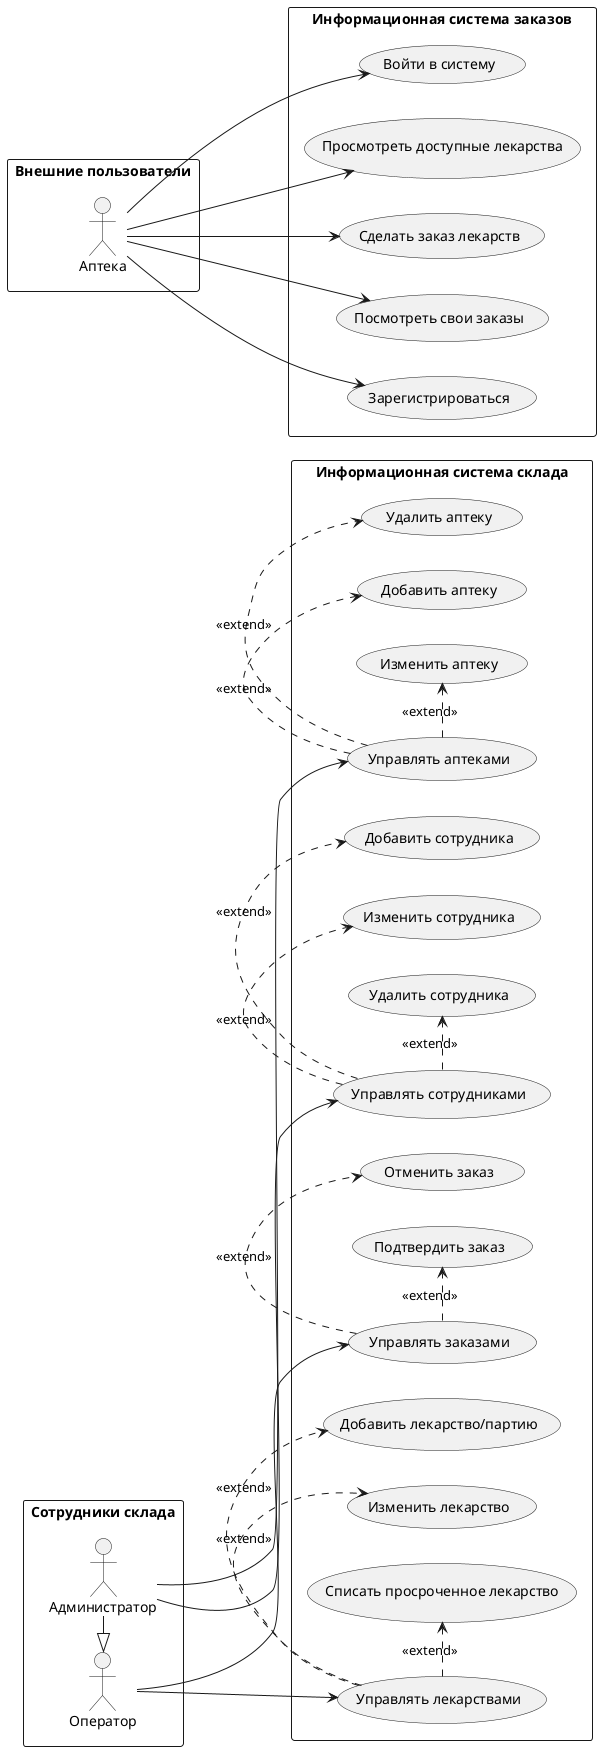 @startuml
left to right direction

rectangle "Внешние пользователи"{
actor Аптека as pharmacy
}
rectangle "Сотрудники склада" {
  actor Оператор as operator
  actor Администратор as admin
  operator <|- admin
}


rectangle "Информационная система заказов" {

pharmacy --> (Зарегистрироваться)
pharmacy --> (Войти в систему)
pharmacy --> (Просмотреть доступные лекарства)
pharmacy --> (Сделать заказ лекарств)
pharmacy --> (Посмотреть свои заказы)
}

rectangle "Информационная система склада" {

admin --> (Управлять сотрудниками) 
(Управлять сотрудниками) .> (Добавить сотрудника) : <<extend>>
(Управлять сотрудниками) .> (Изменить сотрудника) : <<extend>>
(Управлять сотрудниками) .> (Удалить сотрудника) : <<extend>>

admin --> (Управлять аптеками)
(Управлять аптеками) .> (Добавить аптеку) : <<extend>>
(Управлять аптеками) .> (Изменить аптеку) : <<extend>>
(Управлять аптеками) .> (Удалить аптеку) : <<extend>>

operator --> (Управлять лекарствами)
(Управлять лекарствами) .> (Добавить лекарство/партию) : <<extend>>
(Управлять лекарствами) .> (Изменить лекарство) : <<extend>>
(Управлять лекарствами) .> (Списать просроченное лекарство) : <<extend>>

operator --> (Управлять заказами)
(Управлять заказами) .> (Подтвердить заказ) : <<extend>>
(Управлять заказами) .> (Отменить заказ) : <<extend>>

}

@enduml
